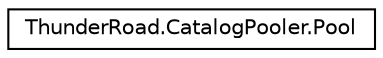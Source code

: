 digraph "Graphical Class Hierarchy"
{
 // LATEX_PDF_SIZE
  edge [fontname="Helvetica",fontsize="10",labelfontname="Helvetica",labelfontsize="10"];
  node [fontname="Helvetica",fontsize="10",shape=record];
  rankdir="LR";
  Node0 [label="ThunderRoad.CatalogPooler.Pool",height=0.2,width=0.4,color="black", fillcolor="white", style="filled",URL="$class_thunder_road_1_1_catalog_pooler_1_1_pool.html",tooltip="Class Pool."];
}
